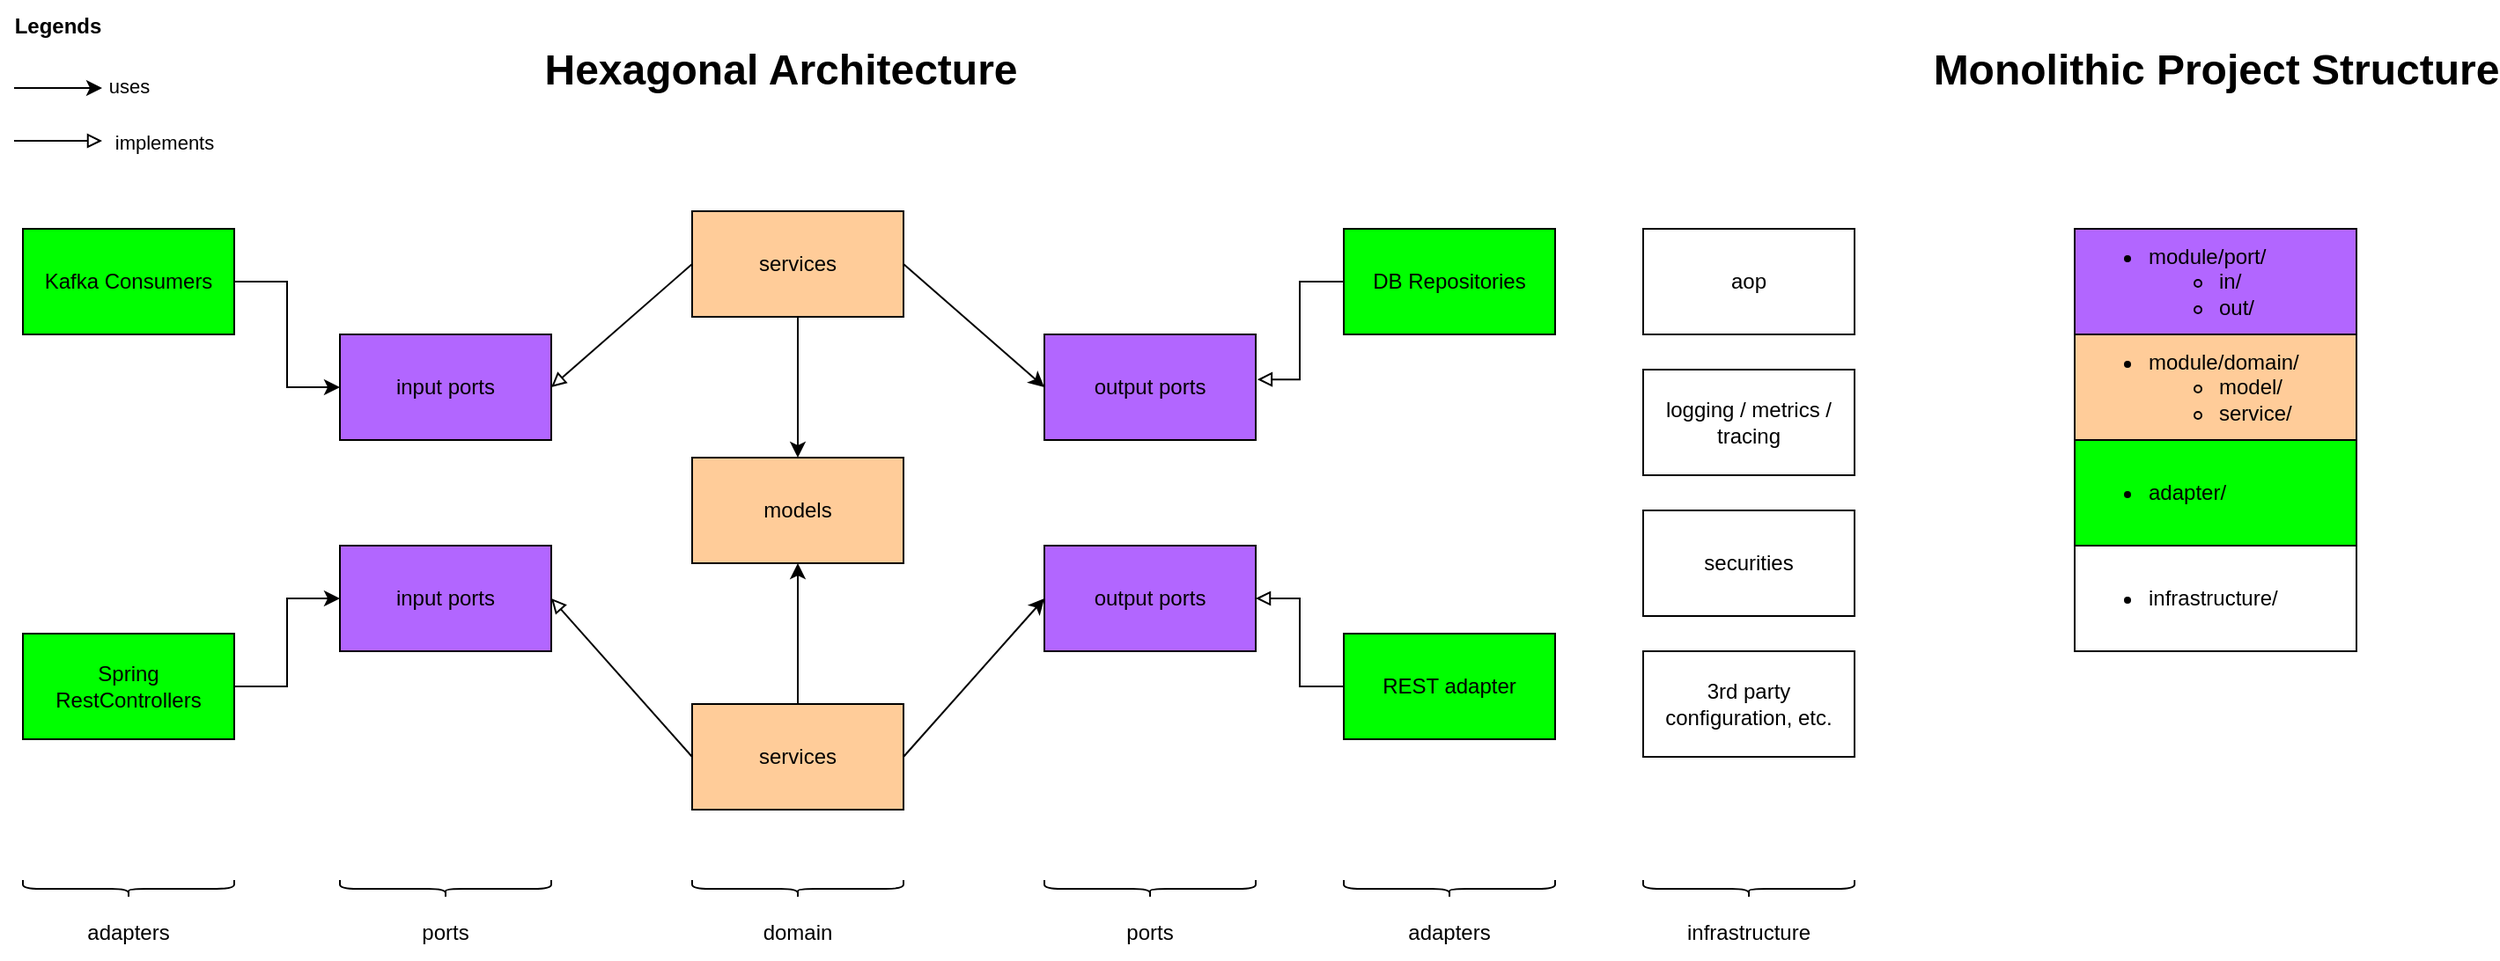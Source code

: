 <mxfile version="24.6.4" type="device" pages="3">
  <diagram id="ZbU7drBFzatBD4h4noaz" name="monolithic">
    <mxGraphModel dx="2110" dy="755" grid="1" gridSize="10" guides="1" tooltips="1" connect="1" arrows="1" fold="1" page="1" pageScale="1" pageWidth="850" pageHeight="1100" math="0" shadow="0">
      <root>
        <mxCell id="0" />
        <mxCell id="1" parent="0" />
        <mxCell id="jdqKQUKHz3lqti2v3U-9-1" value="Monolithic Project Structure" style="text;strokeColor=none;fillColor=none;html=1;fontSize=24;fontStyle=1;verticalAlign=middle;align=center;" vertex="1" parent="1">
          <mxGeometry x="1405" y="120" width="100" height="40" as="geometry" />
        </mxCell>
        <mxCell id="mMChiavfGp88y7rzWBXV-1" value="&lt;ul&gt;&lt;li&gt;adapter/&lt;/li&gt;&lt;/ul&gt;" style="rounded=0;whiteSpace=wrap;html=1;fillColor=#00FF00;align=left;" vertex="1" parent="1">
          <mxGeometry x="1375" y="350" width="160" height="60" as="geometry" />
        </mxCell>
        <mxCell id="mMChiavfGp88y7rzWBXV-3" value="&lt;ul&gt;&lt;li&gt;module/port/&lt;/li&gt;&lt;ul&gt;&lt;li&gt;in/&lt;/li&gt;&lt;li&gt;out/&lt;/li&gt;&lt;/ul&gt;&lt;/ul&gt;" style="rounded=0;whiteSpace=wrap;html=1;fillColor=#B266FF;align=left;" vertex="1" parent="1">
          <mxGeometry x="1375" y="230" width="160" height="60" as="geometry" />
        </mxCell>
        <mxCell id="mMChiavfGp88y7rzWBXV-4" value="&lt;ul&gt;&lt;li&gt;module/domain/&lt;/li&gt;&lt;ul&gt;&lt;li&gt;model/&lt;/li&gt;&lt;li&gt;service/&lt;/li&gt;&lt;/ul&gt;&lt;/ul&gt;" style="rounded=0;whiteSpace=wrap;html=1;fillColor=#FFCC99;align=left;" vertex="1" parent="1">
          <mxGeometry x="1375" y="290" width="160" height="60" as="geometry" />
        </mxCell>
        <mxCell id="mMChiavfGp88y7rzWBXV-9" value="&lt;ul&gt;&lt;li&gt;infrastructure/&lt;/li&gt;&lt;/ul&gt;" style="rounded=0;whiteSpace=wrap;html=1;align=left;" vertex="1" parent="1">
          <mxGeometry x="1375" y="410" width="160" height="60" as="geometry" />
        </mxCell>
        <mxCell id="Cqh6R4lOItjC8ZpUCiLO-1" value="models" style="rounded=0;whiteSpace=wrap;html=1;fillColor=#FFCC99;" vertex="1" parent="1">
          <mxGeometry x="590" y="360" width="120" height="60" as="geometry" />
        </mxCell>
        <mxCell id="Cqh6R4lOItjC8ZpUCiLO-2" style="edgeStyle=orthogonalEdgeStyle;rounded=0;orthogonalLoop=1;jettySize=auto;html=1;exitX=0.5;exitY=1;exitDx=0;exitDy=0;entryX=0.5;entryY=0;entryDx=0;entryDy=0;" edge="1" parent="1" source="Cqh6R4lOItjC8ZpUCiLO-5" target="Cqh6R4lOItjC8ZpUCiLO-1">
          <mxGeometry relative="1" as="geometry" />
        </mxCell>
        <mxCell id="Cqh6R4lOItjC8ZpUCiLO-3" style="rounded=0;orthogonalLoop=1;jettySize=auto;html=1;exitX=1;exitY=0.5;exitDx=0;exitDy=0;entryX=0;entryY=0.5;entryDx=0;entryDy=0;" edge="1" parent="1" source="Cqh6R4lOItjC8ZpUCiLO-5" target="Cqh6R4lOItjC8ZpUCiLO-10">
          <mxGeometry relative="1" as="geometry" />
        </mxCell>
        <mxCell id="Cqh6R4lOItjC8ZpUCiLO-4" style="rounded=0;orthogonalLoop=1;jettySize=auto;html=1;exitX=0;exitY=0.5;exitDx=0;exitDy=0;entryX=1;entryY=0.5;entryDx=0;entryDy=0;endArrow=block;endFill=0;" edge="1" parent="1" source="Cqh6R4lOItjC8ZpUCiLO-5" target="Cqh6R4lOItjC8ZpUCiLO-12">
          <mxGeometry relative="1" as="geometry" />
        </mxCell>
        <mxCell id="Cqh6R4lOItjC8ZpUCiLO-5" value="services" style="rounded=0;whiteSpace=wrap;html=1;fillColor=#FFCC99;" vertex="1" parent="1">
          <mxGeometry x="590" y="220" width="120" height="60" as="geometry" />
        </mxCell>
        <mxCell id="Cqh6R4lOItjC8ZpUCiLO-6" style="edgeStyle=orthogonalEdgeStyle;rounded=0;orthogonalLoop=1;jettySize=auto;html=1;entryX=0.5;entryY=1;entryDx=0;entryDy=0;" edge="1" parent="1" source="Cqh6R4lOItjC8ZpUCiLO-9" target="Cqh6R4lOItjC8ZpUCiLO-1">
          <mxGeometry relative="1" as="geometry" />
        </mxCell>
        <mxCell id="Cqh6R4lOItjC8ZpUCiLO-7" style="rounded=0;orthogonalLoop=1;jettySize=auto;html=1;exitX=1;exitY=0.5;exitDx=0;exitDy=0;entryX=0;entryY=0.5;entryDx=0;entryDy=0;" edge="1" parent="1" source="Cqh6R4lOItjC8ZpUCiLO-9" target="Cqh6R4lOItjC8ZpUCiLO-11">
          <mxGeometry relative="1" as="geometry" />
        </mxCell>
        <mxCell id="Cqh6R4lOItjC8ZpUCiLO-8" style="rounded=0;orthogonalLoop=1;jettySize=auto;html=1;exitX=0;exitY=0.5;exitDx=0;exitDy=0;entryX=1;entryY=0.5;entryDx=0;entryDy=0;endArrow=block;endFill=0;" edge="1" parent="1" source="Cqh6R4lOItjC8ZpUCiLO-9" target="Cqh6R4lOItjC8ZpUCiLO-13">
          <mxGeometry relative="1" as="geometry" />
        </mxCell>
        <mxCell id="Cqh6R4lOItjC8ZpUCiLO-9" value="services" style="rounded=0;whiteSpace=wrap;html=1;fillColor=#FFCC99;" vertex="1" parent="1">
          <mxGeometry x="590" y="500" width="120" height="60" as="geometry" />
        </mxCell>
        <mxCell id="Cqh6R4lOItjC8ZpUCiLO-10" value="output ports" style="rounded=0;whiteSpace=wrap;html=1;fillColor=#B266FF;" vertex="1" parent="1">
          <mxGeometry x="790" y="290" width="120" height="60" as="geometry" />
        </mxCell>
        <mxCell id="Cqh6R4lOItjC8ZpUCiLO-11" value="output ports" style="rounded=0;whiteSpace=wrap;html=1;fillColor=#B266FF;" vertex="1" parent="1">
          <mxGeometry x="790" y="410" width="120" height="60" as="geometry" />
        </mxCell>
        <mxCell id="Cqh6R4lOItjC8ZpUCiLO-12" value="input ports" style="rounded=0;whiteSpace=wrap;html=1;fillColor=#B266FF;" vertex="1" parent="1">
          <mxGeometry x="390" y="290" width="120" height="60" as="geometry" />
        </mxCell>
        <mxCell id="Cqh6R4lOItjC8ZpUCiLO-13" value="input ports" style="rounded=0;whiteSpace=wrap;html=1;fillColor=#B266FF;" vertex="1" parent="1">
          <mxGeometry x="390" y="410" width="120" height="60" as="geometry" />
        </mxCell>
        <mxCell id="Cqh6R4lOItjC8ZpUCiLO-14" value="Legends" style="text;html=1;align=center;verticalAlign=middle;whiteSpace=wrap;rounded=0;fontStyle=1" vertex="1" parent="1">
          <mxGeometry x="200" y="100" width="60" height="30" as="geometry" />
        </mxCell>
        <mxCell id="Cqh6R4lOItjC8ZpUCiLO-15" style="rounded=0;orthogonalLoop=1;jettySize=auto;html=1;" edge="1" parent="1">
          <mxGeometry relative="1" as="geometry">
            <mxPoint x="205" y="150" as="sourcePoint" />
            <mxPoint x="255" y="150" as="targetPoint" />
          </mxGeometry>
        </mxCell>
        <mxCell id="Cqh6R4lOItjC8ZpUCiLO-16" value="uses" style="edgeLabel;html=1;align=center;verticalAlign=middle;resizable=0;points=[];" vertex="1" connectable="0" parent="Cqh6R4lOItjC8ZpUCiLO-15">
          <mxGeometry x="-0.408" y="1" relative="1" as="geometry">
            <mxPoint x="50" as="offset" />
          </mxGeometry>
        </mxCell>
        <mxCell id="Cqh6R4lOItjC8ZpUCiLO-17" style="rounded=0;orthogonalLoop=1;jettySize=auto;html=1;endArrow=block;endFill=0;" edge="1" parent="1">
          <mxGeometry relative="1" as="geometry">
            <mxPoint x="205" y="180" as="sourcePoint" />
            <mxPoint x="255" y="180" as="targetPoint" />
          </mxGeometry>
        </mxCell>
        <mxCell id="Cqh6R4lOItjC8ZpUCiLO-18" value="implements" style="edgeLabel;html=1;align=center;verticalAlign=middle;resizable=0;points=[];" vertex="1" connectable="0" parent="Cqh6R4lOItjC8ZpUCiLO-17">
          <mxGeometry x="-0.088" y="-1" relative="1" as="geometry">
            <mxPoint x="62" as="offset" />
          </mxGeometry>
        </mxCell>
        <mxCell id="Cqh6R4lOItjC8ZpUCiLO-19" style="edgeStyle=orthogonalEdgeStyle;rounded=0;orthogonalLoop=1;jettySize=auto;html=1;exitX=1;exitY=0.5;exitDx=0;exitDy=0;entryX=0;entryY=0.5;entryDx=0;entryDy=0;" edge="1" parent="1" source="Cqh6R4lOItjC8ZpUCiLO-20" target="Cqh6R4lOItjC8ZpUCiLO-12">
          <mxGeometry relative="1" as="geometry" />
        </mxCell>
        <mxCell id="Cqh6R4lOItjC8ZpUCiLO-20" value="Kafka Consumers" style="rounded=0;whiteSpace=wrap;html=1;fillColor=#00FF00;" vertex="1" parent="1">
          <mxGeometry x="210" y="230" width="120" height="60" as="geometry" />
        </mxCell>
        <mxCell id="Cqh6R4lOItjC8ZpUCiLO-21" style="edgeStyle=orthogonalEdgeStyle;rounded=0;orthogonalLoop=1;jettySize=auto;html=1;exitX=1;exitY=0.5;exitDx=0;exitDy=0;entryX=0;entryY=0.5;entryDx=0;entryDy=0;" edge="1" parent="1" source="Cqh6R4lOItjC8ZpUCiLO-22" target="Cqh6R4lOItjC8ZpUCiLO-13">
          <mxGeometry relative="1" as="geometry" />
        </mxCell>
        <mxCell id="Cqh6R4lOItjC8ZpUCiLO-22" value="Spring RestControllers" style="rounded=0;whiteSpace=wrap;html=1;fillColor=#00FF00;" vertex="1" parent="1">
          <mxGeometry x="210" y="460" width="120" height="60" as="geometry" />
        </mxCell>
        <mxCell id="Cqh6R4lOItjC8ZpUCiLO-23" value="DB Repositories" style="rounded=0;whiteSpace=wrap;html=1;fillColor=#00FF00;" vertex="1" parent="1">
          <mxGeometry x="960" y="230" width="120" height="60" as="geometry" />
        </mxCell>
        <mxCell id="Cqh6R4lOItjC8ZpUCiLO-24" style="edgeStyle=orthogonalEdgeStyle;rounded=0;orthogonalLoop=1;jettySize=auto;html=1;exitX=0;exitY=0.5;exitDx=0;exitDy=0;entryX=1.008;entryY=0.427;entryDx=0;entryDy=0;entryPerimeter=0;endArrow=block;endFill=0;" edge="1" parent="1" source="Cqh6R4lOItjC8ZpUCiLO-23" target="Cqh6R4lOItjC8ZpUCiLO-10">
          <mxGeometry relative="1" as="geometry" />
        </mxCell>
        <mxCell id="Cqh6R4lOItjC8ZpUCiLO-25" style="edgeStyle=orthogonalEdgeStyle;rounded=0;orthogonalLoop=1;jettySize=auto;html=1;exitX=0;exitY=0.5;exitDx=0;exitDy=0;entryX=1;entryY=0.5;entryDx=0;entryDy=0;endArrow=block;endFill=0;" edge="1" parent="1" source="Cqh6R4lOItjC8ZpUCiLO-26" target="Cqh6R4lOItjC8ZpUCiLO-11">
          <mxGeometry relative="1" as="geometry" />
        </mxCell>
        <mxCell id="Cqh6R4lOItjC8ZpUCiLO-26" value="REST adapter" style="rounded=0;whiteSpace=wrap;html=1;fillColor=#00FF00;" vertex="1" parent="1">
          <mxGeometry x="960" y="460" width="120" height="60" as="geometry" />
        </mxCell>
        <mxCell id="Cqh6R4lOItjC8ZpUCiLO-27" value="" style="group" vertex="1" connectable="0" parent="1">
          <mxGeometry x="390" y="600" width="120" height="45" as="geometry" />
        </mxCell>
        <mxCell id="Cqh6R4lOItjC8ZpUCiLO-28" value="" style="shape=curlyBracket;whiteSpace=wrap;html=1;rounded=1;labelPosition=left;verticalLabelPosition=middle;align=right;verticalAlign=middle;rotation=-90;" vertex="1" parent="Cqh6R4lOItjC8ZpUCiLO-27">
          <mxGeometry x="55" y="-55" width="10" height="120" as="geometry" />
        </mxCell>
        <mxCell id="Cqh6R4lOItjC8ZpUCiLO-29" value="ports" style="text;html=1;align=center;verticalAlign=middle;whiteSpace=wrap;rounded=0;" vertex="1" parent="Cqh6R4lOItjC8ZpUCiLO-27">
          <mxGeometry x="30" y="15" width="60" height="30" as="geometry" />
        </mxCell>
        <mxCell id="Cqh6R4lOItjC8ZpUCiLO-30" value="" style="group" vertex="1" connectable="0" parent="1">
          <mxGeometry x="590" y="600" width="120" height="45" as="geometry" />
        </mxCell>
        <mxCell id="Cqh6R4lOItjC8ZpUCiLO-31" value="" style="shape=curlyBracket;whiteSpace=wrap;html=1;rounded=1;labelPosition=left;verticalLabelPosition=middle;align=right;verticalAlign=middle;rotation=-90;" vertex="1" parent="Cqh6R4lOItjC8ZpUCiLO-30">
          <mxGeometry x="55" y="-55" width="10" height="120" as="geometry" />
        </mxCell>
        <mxCell id="Cqh6R4lOItjC8ZpUCiLO-32" value="domain" style="text;html=1;align=center;verticalAlign=middle;whiteSpace=wrap;rounded=0;" vertex="1" parent="Cqh6R4lOItjC8ZpUCiLO-30">
          <mxGeometry x="30" y="15" width="60" height="30" as="geometry" />
        </mxCell>
        <mxCell id="Cqh6R4lOItjC8ZpUCiLO-33" value="" style="group" vertex="1" connectable="0" parent="1">
          <mxGeometry x="790" y="600" width="120" height="45" as="geometry" />
        </mxCell>
        <mxCell id="Cqh6R4lOItjC8ZpUCiLO-34" value="" style="shape=curlyBracket;whiteSpace=wrap;html=1;rounded=1;labelPosition=left;verticalLabelPosition=middle;align=right;verticalAlign=middle;rotation=-90;" vertex="1" parent="Cqh6R4lOItjC8ZpUCiLO-33">
          <mxGeometry x="55" y="-55" width="10" height="120" as="geometry" />
        </mxCell>
        <mxCell id="Cqh6R4lOItjC8ZpUCiLO-35" value="ports" style="text;html=1;align=center;verticalAlign=middle;whiteSpace=wrap;rounded=0;" vertex="1" parent="Cqh6R4lOItjC8ZpUCiLO-33">
          <mxGeometry x="30" y="15" width="60" height="30" as="geometry" />
        </mxCell>
        <mxCell id="Cqh6R4lOItjC8ZpUCiLO-36" value="" style="group" vertex="1" connectable="0" parent="1">
          <mxGeometry x="960" y="600" width="120" height="45" as="geometry" />
        </mxCell>
        <mxCell id="Cqh6R4lOItjC8ZpUCiLO-37" value="" style="shape=curlyBracket;whiteSpace=wrap;html=1;rounded=1;labelPosition=left;verticalLabelPosition=middle;align=right;verticalAlign=middle;rotation=-90;" vertex="1" parent="Cqh6R4lOItjC8ZpUCiLO-36">
          <mxGeometry x="55" y="-55" width="10" height="120" as="geometry" />
        </mxCell>
        <mxCell id="Cqh6R4lOItjC8ZpUCiLO-38" value="adapters" style="text;html=1;align=center;verticalAlign=middle;whiteSpace=wrap;rounded=0;" vertex="1" parent="Cqh6R4lOItjC8ZpUCiLO-36">
          <mxGeometry x="30" y="15" width="60" height="30" as="geometry" />
        </mxCell>
        <mxCell id="Cqh6R4lOItjC8ZpUCiLO-39" value="" style="group" vertex="1" connectable="0" parent="1">
          <mxGeometry x="210" y="600" width="120" height="45" as="geometry" />
        </mxCell>
        <mxCell id="Cqh6R4lOItjC8ZpUCiLO-40" value="" style="shape=curlyBracket;whiteSpace=wrap;html=1;rounded=1;labelPosition=left;verticalLabelPosition=middle;align=right;verticalAlign=middle;rotation=-90;" vertex="1" parent="Cqh6R4lOItjC8ZpUCiLO-39">
          <mxGeometry x="55" y="-55" width="10" height="120" as="geometry" />
        </mxCell>
        <mxCell id="Cqh6R4lOItjC8ZpUCiLO-41" value="adapters" style="text;html=1;align=center;verticalAlign=middle;whiteSpace=wrap;rounded=0;" vertex="1" parent="Cqh6R4lOItjC8ZpUCiLO-39">
          <mxGeometry x="30" y="15" width="60" height="30" as="geometry" />
        </mxCell>
        <mxCell id="Cqh6R4lOItjC8ZpUCiLO-42" value="aop" style="rounded=0;whiteSpace=wrap;html=1;" vertex="1" parent="1">
          <mxGeometry x="1130" y="230" width="120" height="60" as="geometry" />
        </mxCell>
        <mxCell id="Cqh6R4lOItjC8ZpUCiLO-43" value="" style="group" vertex="1" connectable="0" parent="1">
          <mxGeometry x="1130" y="600" width="120" height="45" as="geometry" />
        </mxCell>
        <mxCell id="Cqh6R4lOItjC8ZpUCiLO-44" value="" style="shape=curlyBracket;whiteSpace=wrap;html=1;rounded=1;labelPosition=left;verticalLabelPosition=middle;align=right;verticalAlign=middle;rotation=-90;" vertex="1" parent="Cqh6R4lOItjC8ZpUCiLO-43">
          <mxGeometry x="55" y="-55" width="10" height="120" as="geometry" />
        </mxCell>
        <mxCell id="Cqh6R4lOItjC8ZpUCiLO-45" value="infrastructure" style="text;html=1;align=center;verticalAlign=middle;whiteSpace=wrap;rounded=0;" vertex="1" parent="Cqh6R4lOItjC8ZpUCiLO-43">
          <mxGeometry x="30" y="15" width="60" height="30" as="geometry" />
        </mxCell>
        <mxCell id="Cqh6R4lOItjC8ZpUCiLO-46" value="logging / metrics / tracing" style="rounded=0;whiteSpace=wrap;html=1;" vertex="1" parent="1">
          <mxGeometry x="1130" y="310" width="120" height="60" as="geometry" />
        </mxCell>
        <mxCell id="Cqh6R4lOItjC8ZpUCiLO-47" value="securities" style="rounded=0;whiteSpace=wrap;html=1;" vertex="1" parent="1">
          <mxGeometry x="1130" y="390" width="120" height="60" as="geometry" />
        </mxCell>
        <mxCell id="Cqh6R4lOItjC8ZpUCiLO-48" value="3rd party configuration, etc." style="rounded=0;whiteSpace=wrap;html=1;" vertex="1" parent="1">
          <mxGeometry x="1130" y="470" width="120" height="60" as="geometry" />
        </mxCell>
        <mxCell id="s_rrSJZS2V8K3KOk9I0W-1" value="Hexagonal Architecture" style="text;strokeColor=none;fillColor=none;html=1;fontSize=24;fontStyle=1;verticalAlign=middle;align=center;" vertex="1" parent="1">
          <mxGeometry x="590" y="120" width="100" height="40" as="geometry" />
        </mxCell>
      </root>
    </mxGraphModel>
  </diagram>
  <diagram name="ports-and-adapters" id="ZC-DCAP6u7yFVfX8IZ_l">
    <mxGraphModel dx="3213" dy="846" grid="1" gridSize="10" guides="1" tooltips="1" connect="1" arrows="1" fold="1" page="1" pageScale="1" pageWidth="850" pageHeight="1100" math="0" shadow="0">
      <root>
        <mxCell id="0" />
        <mxCell id="1" parent="0" />
        <mxCell id="4jDIeAU9eosQ-nIzJ879-3" value="&lt;ul&gt;&lt;li&gt;adapter/&lt;/li&gt;&lt;/ul&gt;" style="rounded=0;whiteSpace=wrap;html=1;fillColor=#00FF00;align=left;" vertex="1" parent="1">
          <mxGeometry x="1750" y="310" width="160" height="60" as="geometry" />
        </mxCell>
        <mxCell id="4jDIeAU9eosQ-nIzJ879-1" value="&lt;ul&gt;&lt;li&gt;adapter/&lt;/li&gt;&lt;/ul&gt;" style="rounded=0;whiteSpace=wrap;html=1;fillColor=#00FF00;align=left;" vertex="1" parent="1">
          <mxGeometry x="1230" y="480" width="160" height="60" as="geometry" />
        </mxCell>
        <mxCell id="4jDIeAU9eosQ-nIzJ879-2" value="&lt;ul&gt;&lt;li&gt;adapter/&lt;/li&gt;&lt;/ul&gt;" style="rounded=0;whiteSpace=wrap;html=1;fillColor=#00FF00;align=left;" vertex="1" parent="1">
          <mxGeometry x="1250" y="520" width="160" height="60" as="geometry" />
        </mxCell>
        <mxCell id="Lbad_vLeGXo71z1TMUtk-1" value="models" style="rounded=0;whiteSpace=wrap;html=1;fillColor=#FFCC99;" vertex="1" parent="1">
          <mxGeometry x="440" y="430" width="120" height="60" as="geometry" />
        </mxCell>
        <mxCell id="Lbad_vLeGXo71z1TMUtk-5" style="edgeStyle=orthogonalEdgeStyle;rounded=0;orthogonalLoop=1;jettySize=auto;html=1;exitX=0.5;exitY=1;exitDx=0;exitDy=0;entryX=0.5;entryY=0;entryDx=0;entryDy=0;" edge="1" parent="1" source="Lbad_vLeGXo71z1TMUtk-2" target="Lbad_vLeGXo71z1TMUtk-1">
          <mxGeometry relative="1" as="geometry" />
        </mxCell>
        <mxCell id="Lbad_vLeGXo71z1TMUtk-7" style="rounded=0;orthogonalLoop=1;jettySize=auto;html=1;exitX=1;exitY=0.5;exitDx=0;exitDy=0;entryX=0;entryY=0.5;entryDx=0;entryDy=0;" edge="1" parent="1" source="Lbad_vLeGXo71z1TMUtk-2" target="Lbad_vLeGXo71z1TMUtk-6">
          <mxGeometry relative="1" as="geometry" />
        </mxCell>
        <mxCell id="Lbad_vLeGXo71z1TMUtk-12" style="rounded=0;orthogonalLoop=1;jettySize=auto;html=1;exitX=0;exitY=0.5;exitDx=0;exitDy=0;entryX=1;entryY=0.5;entryDx=0;entryDy=0;endArrow=block;endFill=0;" edge="1" parent="1" source="Lbad_vLeGXo71z1TMUtk-2" target="Lbad_vLeGXo71z1TMUtk-10">
          <mxGeometry relative="1" as="geometry" />
        </mxCell>
        <mxCell id="Lbad_vLeGXo71z1TMUtk-2" value="services" style="rounded=0;whiteSpace=wrap;html=1;fillColor=#FFCC99;" vertex="1" parent="1">
          <mxGeometry x="440" y="290" width="120" height="60" as="geometry" />
        </mxCell>
        <mxCell id="Lbad_vLeGXo71z1TMUtk-4" style="edgeStyle=orthogonalEdgeStyle;rounded=0;orthogonalLoop=1;jettySize=auto;html=1;entryX=0.5;entryY=1;entryDx=0;entryDy=0;" edge="1" parent="1" source="Lbad_vLeGXo71z1TMUtk-3" target="Lbad_vLeGXo71z1TMUtk-1">
          <mxGeometry relative="1" as="geometry" />
        </mxCell>
        <mxCell id="Lbad_vLeGXo71z1TMUtk-9" style="rounded=0;orthogonalLoop=1;jettySize=auto;html=1;exitX=1;exitY=0.5;exitDx=0;exitDy=0;entryX=0;entryY=0.5;entryDx=0;entryDy=0;" edge="1" parent="1" source="Lbad_vLeGXo71z1TMUtk-3" target="Lbad_vLeGXo71z1TMUtk-8">
          <mxGeometry relative="1" as="geometry" />
        </mxCell>
        <mxCell id="Lbad_vLeGXo71z1TMUtk-13" style="rounded=0;orthogonalLoop=1;jettySize=auto;html=1;exitX=0;exitY=0.5;exitDx=0;exitDy=0;entryX=1;entryY=0.5;entryDx=0;entryDy=0;endArrow=block;endFill=0;" edge="1" parent="1" source="Lbad_vLeGXo71z1TMUtk-3" target="Lbad_vLeGXo71z1TMUtk-11">
          <mxGeometry relative="1" as="geometry" />
        </mxCell>
        <mxCell id="KcTXX9rEdmQOo9Vuv2zQ-6" style="edgeStyle=orthogonalEdgeStyle;rounded=0;orthogonalLoop=1;jettySize=auto;html=1;entryX=1;entryY=0.5;entryDx=0;entryDy=0;endArrow=block;endFill=0;" edge="1" parent="1" source="Lbad_vLeGXo71z1TMUtk-3" target="KcTXX9rEdmQOo9Vuv2zQ-1">
          <mxGeometry relative="1" as="geometry" />
        </mxCell>
        <mxCell id="Lbad_vLeGXo71z1TMUtk-3" value="services" style="rounded=0;whiteSpace=wrap;html=1;fillColor=#FFCC99;" vertex="1" parent="1">
          <mxGeometry x="440" y="570" width="120" height="60" as="geometry" />
        </mxCell>
        <mxCell id="Lbad_vLeGXo71z1TMUtk-6" value="output ports" style="rounded=0;whiteSpace=wrap;html=1;fillColor=#B266FF;" vertex="1" parent="1">
          <mxGeometry x="640" y="360" width="120" height="60" as="geometry" />
        </mxCell>
        <mxCell id="Lbad_vLeGXo71z1TMUtk-8" value="output ports" style="rounded=0;whiteSpace=wrap;html=1;fillColor=#B266FF;" vertex="1" parent="1">
          <mxGeometry x="640" y="480" width="120" height="60" as="geometry" />
        </mxCell>
        <mxCell id="Lbad_vLeGXo71z1TMUtk-10" value="input ports" style="rounded=0;whiteSpace=wrap;html=1;fillColor=#B266FF;" vertex="1" parent="1">
          <mxGeometry x="240" y="360" width="120" height="60" as="geometry" />
        </mxCell>
        <mxCell id="Lbad_vLeGXo71z1TMUtk-11" value="input ports" style="rounded=0;whiteSpace=wrap;html=1;fillColor=#B266FF;" vertex="1" parent="1">
          <mxGeometry x="240" y="480" width="120" height="60" as="geometry" />
        </mxCell>
        <mxCell id="Lbad_vLeGXo71z1TMUtk-15" value="Legends" style="text;html=1;align=center;verticalAlign=middle;whiteSpace=wrap;rounded=0;fontStyle=1" vertex="1" parent="1">
          <mxGeometry x="50" y="170" width="60" height="30" as="geometry" />
        </mxCell>
        <mxCell id="Lbad_vLeGXo71z1TMUtk-16" style="rounded=0;orthogonalLoop=1;jettySize=auto;html=1;" edge="1" parent="1">
          <mxGeometry relative="1" as="geometry">
            <mxPoint x="55" y="220" as="sourcePoint" />
            <mxPoint x="105" y="220" as="targetPoint" />
          </mxGeometry>
        </mxCell>
        <mxCell id="Lbad_vLeGXo71z1TMUtk-20" value="uses" style="edgeLabel;html=1;align=center;verticalAlign=middle;resizable=0;points=[];" vertex="1" connectable="0" parent="Lbad_vLeGXo71z1TMUtk-16">
          <mxGeometry x="-0.408" y="1" relative="1" as="geometry">
            <mxPoint x="50" as="offset" />
          </mxGeometry>
        </mxCell>
        <mxCell id="Lbad_vLeGXo71z1TMUtk-17" style="rounded=0;orthogonalLoop=1;jettySize=auto;html=1;endArrow=block;endFill=0;" edge="1" parent="1">
          <mxGeometry relative="1" as="geometry">
            <mxPoint x="55" y="250" as="sourcePoint" />
            <mxPoint x="105" y="250" as="targetPoint" />
          </mxGeometry>
        </mxCell>
        <mxCell id="Lbad_vLeGXo71z1TMUtk-19" value="implements" style="edgeLabel;html=1;align=center;verticalAlign=middle;resizable=0;points=[];" vertex="1" connectable="0" parent="Lbad_vLeGXo71z1TMUtk-17">
          <mxGeometry x="-0.088" y="-1" relative="1" as="geometry">
            <mxPoint x="62" as="offset" />
          </mxGeometry>
        </mxCell>
        <mxCell id="Lbad_vLeGXo71z1TMUtk-30" style="edgeStyle=orthogonalEdgeStyle;rounded=0;orthogonalLoop=1;jettySize=auto;html=1;exitX=1;exitY=0.5;exitDx=0;exitDy=0;entryX=0;entryY=0.5;entryDx=0;entryDy=0;" edge="1" parent="1" source="Lbad_vLeGXo71z1TMUtk-21" target="Lbad_vLeGXo71z1TMUtk-10">
          <mxGeometry relative="1" as="geometry" />
        </mxCell>
        <mxCell id="Lbad_vLeGXo71z1TMUtk-21" value="Kafka Consumers" style="rounded=0;whiteSpace=wrap;html=1;fillColor=#00FF00;" vertex="1" parent="1">
          <mxGeometry x="60" y="300" width="120" height="60" as="geometry" />
        </mxCell>
        <mxCell id="Lbad_vLeGXo71z1TMUtk-31" style="edgeStyle=orthogonalEdgeStyle;rounded=0;orthogonalLoop=1;jettySize=auto;html=1;exitX=1;exitY=0.5;exitDx=0;exitDy=0;entryX=0;entryY=0.5;entryDx=0;entryDy=0;" edge="1" parent="1" source="Lbad_vLeGXo71z1TMUtk-22" target="Lbad_vLeGXo71z1TMUtk-11">
          <mxGeometry relative="1" as="geometry" />
        </mxCell>
        <mxCell id="Lbad_vLeGXo71z1TMUtk-22" value="Spring RestControllers" style="rounded=0;whiteSpace=wrap;html=1;fillColor=#00FF00;" vertex="1" parent="1">
          <mxGeometry x="60" y="530" width="120" height="60" as="geometry" />
        </mxCell>
        <mxCell id="Lbad_vLeGXo71z1TMUtk-32" value="DB Repositories" style="rounded=0;whiteSpace=wrap;html=1;fillColor=#00FF00;" vertex="1" parent="1">
          <mxGeometry x="810" y="300" width="120" height="60" as="geometry" />
        </mxCell>
        <mxCell id="Lbad_vLeGXo71z1TMUtk-33" style="edgeStyle=orthogonalEdgeStyle;rounded=0;orthogonalLoop=1;jettySize=auto;html=1;exitX=0;exitY=0.5;exitDx=0;exitDy=0;entryX=1.008;entryY=0.427;entryDx=0;entryDy=0;entryPerimeter=0;endArrow=block;endFill=0;" edge="1" parent="1" source="Lbad_vLeGXo71z1TMUtk-32" target="Lbad_vLeGXo71z1TMUtk-6">
          <mxGeometry relative="1" as="geometry" />
        </mxCell>
        <mxCell id="Lbad_vLeGXo71z1TMUtk-35" style="edgeStyle=orthogonalEdgeStyle;rounded=0;orthogonalLoop=1;jettySize=auto;html=1;exitX=0;exitY=0.5;exitDx=0;exitDy=0;entryX=1;entryY=0.5;entryDx=0;entryDy=0;endArrow=block;endFill=0;" edge="1" parent="1" source="Lbad_vLeGXo71z1TMUtk-34" target="Lbad_vLeGXo71z1TMUtk-8">
          <mxGeometry relative="1" as="geometry" />
        </mxCell>
        <mxCell id="Lbad_vLeGXo71z1TMUtk-34" value="REST adapter" style="rounded=0;whiteSpace=wrap;html=1;fillColor=#00FF00;" vertex="1" parent="1">
          <mxGeometry x="810" y="530" width="120" height="60" as="geometry" />
        </mxCell>
        <mxCell id="Lbad_vLeGXo71z1TMUtk-42" value="" style="group" vertex="1" connectable="0" parent="1">
          <mxGeometry x="240" y="670" width="120" height="45" as="geometry" />
        </mxCell>
        <mxCell id="Lbad_vLeGXo71z1TMUtk-37" value="" style="shape=curlyBracket;whiteSpace=wrap;html=1;rounded=1;labelPosition=left;verticalLabelPosition=middle;align=right;verticalAlign=middle;rotation=-90;" vertex="1" parent="Lbad_vLeGXo71z1TMUtk-42">
          <mxGeometry x="55" y="-55" width="10" height="120" as="geometry" />
        </mxCell>
        <mxCell id="Lbad_vLeGXo71z1TMUtk-41" value="ports" style="text;html=1;align=center;verticalAlign=middle;whiteSpace=wrap;rounded=0;" vertex="1" parent="Lbad_vLeGXo71z1TMUtk-42">
          <mxGeometry x="30" y="15" width="60" height="30" as="geometry" />
        </mxCell>
        <mxCell id="Lbad_vLeGXo71z1TMUtk-44" value="" style="group" vertex="1" connectable="0" parent="1">
          <mxGeometry x="440" y="670" width="120" height="45" as="geometry" />
        </mxCell>
        <mxCell id="Lbad_vLeGXo71z1TMUtk-45" value="" style="shape=curlyBracket;whiteSpace=wrap;html=1;rounded=1;labelPosition=left;verticalLabelPosition=middle;align=right;verticalAlign=middle;rotation=-90;" vertex="1" parent="Lbad_vLeGXo71z1TMUtk-44">
          <mxGeometry x="55" y="-55" width="10" height="120" as="geometry" />
        </mxCell>
        <mxCell id="Lbad_vLeGXo71z1TMUtk-46" value="domain" style="text;html=1;align=center;verticalAlign=middle;whiteSpace=wrap;rounded=0;" vertex="1" parent="Lbad_vLeGXo71z1TMUtk-44">
          <mxGeometry x="30" y="15" width="60" height="30" as="geometry" />
        </mxCell>
        <mxCell id="Lbad_vLeGXo71z1TMUtk-47" value="" style="group" vertex="1" connectable="0" parent="1">
          <mxGeometry x="640" y="670" width="120" height="45" as="geometry" />
        </mxCell>
        <mxCell id="Lbad_vLeGXo71z1TMUtk-48" value="" style="shape=curlyBracket;whiteSpace=wrap;html=1;rounded=1;labelPosition=left;verticalLabelPosition=middle;align=right;verticalAlign=middle;rotation=-90;" vertex="1" parent="Lbad_vLeGXo71z1TMUtk-47">
          <mxGeometry x="55" y="-55" width="10" height="120" as="geometry" />
        </mxCell>
        <mxCell id="Lbad_vLeGXo71z1TMUtk-49" value="ports" style="text;html=1;align=center;verticalAlign=middle;whiteSpace=wrap;rounded=0;" vertex="1" parent="Lbad_vLeGXo71z1TMUtk-47">
          <mxGeometry x="30" y="15" width="60" height="30" as="geometry" />
        </mxCell>
        <mxCell id="Lbad_vLeGXo71z1TMUtk-50" value="" style="group" vertex="1" connectable="0" parent="1">
          <mxGeometry x="810" y="670" width="120" height="45" as="geometry" />
        </mxCell>
        <mxCell id="Lbad_vLeGXo71z1TMUtk-51" value="" style="shape=curlyBracket;whiteSpace=wrap;html=1;rounded=1;labelPosition=left;verticalLabelPosition=middle;align=right;verticalAlign=middle;rotation=-90;" vertex="1" parent="Lbad_vLeGXo71z1TMUtk-50">
          <mxGeometry x="55" y="-55" width="10" height="120" as="geometry" />
        </mxCell>
        <mxCell id="Lbad_vLeGXo71z1TMUtk-52" value="adapters" style="text;html=1;align=center;verticalAlign=middle;whiteSpace=wrap;rounded=0;" vertex="1" parent="Lbad_vLeGXo71z1TMUtk-50">
          <mxGeometry x="30" y="15" width="60" height="30" as="geometry" />
        </mxCell>
        <mxCell id="Lbad_vLeGXo71z1TMUtk-53" value="" style="group" vertex="1" connectable="0" parent="1">
          <mxGeometry x="60" y="670" width="120" height="45" as="geometry" />
        </mxCell>
        <mxCell id="Lbad_vLeGXo71z1TMUtk-54" value="" style="shape=curlyBracket;whiteSpace=wrap;html=1;rounded=1;labelPosition=left;verticalLabelPosition=middle;align=right;verticalAlign=middle;rotation=-90;" vertex="1" parent="Lbad_vLeGXo71z1TMUtk-53">
          <mxGeometry x="55" y="-55" width="10" height="120" as="geometry" />
        </mxCell>
        <mxCell id="Lbad_vLeGXo71z1TMUtk-55" value="adapters" style="text;html=1;align=center;verticalAlign=middle;whiteSpace=wrap;rounded=0;" vertex="1" parent="Lbad_vLeGXo71z1TMUtk-53">
          <mxGeometry x="30" y="15" width="60" height="30" as="geometry" />
        </mxCell>
        <mxCell id="Lbad_vLeGXo71z1TMUtk-56" value="Hexagonal Architecture" style="text;strokeColor=none;fillColor=none;html=1;fontSize=24;fontStyle=1;verticalAlign=middle;align=center;" vertex="1" parent="1">
          <mxGeometry x="470" y="165" width="100" height="40" as="geometry" />
        </mxCell>
        <mxCell id="Lbad_vLeGXo71z1TMUtk-57" value="aop" style="rounded=0;whiteSpace=wrap;html=1;" vertex="1" parent="1">
          <mxGeometry x="980" y="300" width="120" height="60" as="geometry" />
        </mxCell>
        <mxCell id="Lbad_vLeGXo71z1TMUtk-59" value="" style="group" vertex="1" connectable="0" parent="1">
          <mxGeometry x="980" y="670" width="120" height="45" as="geometry" />
        </mxCell>
        <mxCell id="Lbad_vLeGXo71z1TMUtk-60" value="" style="shape=curlyBracket;whiteSpace=wrap;html=1;rounded=1;labelPosition=left;verticalLabelPosition=middle;align=right;verticalAlign=middle;rotation=-90;" vertex="1" parent="Lbad_vLeGXo71z1TMUtk-59">
          <mxGeometry x="55" y="-55" width="10" height="120" as="geometry" />
        </mxCell>
        <mxCell id="Lbad_vLeGXo71z1TMUtk-61" value="infrastructure" style="text;html=1;align=center;verticalAlign=middle;whiteSpace=wrap;rounded=0;" vertex="1" parent="Lbad_vLeGXo71z1TMUtk-59">
          <mxGeometry x="30" y="15" width="60" height="30" as="geometry" />
        </mxCell>
        <mxCell id="Lbad_vLeGXo71z1TMUtk-62" value="logging / metrics / tracing" style="rounded=0;whiteSpace=wrap;html=1;" vertex="1" parent="1">
          <mxGeometry x="980" y="380" width="120" height="60" as="geometry" />
        </mxCell>
        <mxCell id="Lbad_vLeGXo71z1TMUtk-63" value="securities" style="rounded=0;whiteSpace=wrap;html=1;" vertex="1" parent="1">
          <mxGeometry x="980" y="460" width="120" height="60" as="geometry" />
        </mxCell>
        <mxCell id="Lbad_vLeGXo71z1TMUtk-64" value="3rd party configuration, etc." style="rounded=0;whiteSpace=wrap;html=1;" vertex="1" parent="1">
          <mxGeometry x="980" y="540" width="120" height="60" as="geometry" />
        </mxCell>
        <mxCell id="Lbad_vLeGXo71z1TMUtk-68" value="Modulith Project Structure" style="text;strokeColor=none;fillColor=none;html=1;fontSize=24;fontStyle=1;verticalAlign=middle;align=center;" vertex="1" parent="1">
          <mxGeometry x="1260" y="170" width="100" height="40" as="geometry" />
        </mxCell>
        <mxCell id="Lbad_vLeGXo71z1TMUtk-69" value="&lt;ul&gt;&lt;li&gt;module/port/&lt;/li&gt;&lt;ul&gt;&lt;li&gt;in/&lt;/li&gt;&lt;li&gt;out/&lt;/li&gt;&lt;/ul&gt;&lt;/ul&gt;" style="rounded=0;whiteSpace=wrap;html=1;fillColor=#B266FF;align=left;" vertex="1" parent="1">
          <mxGeometry x="1230" y="300" width="160" height="60" as="geometry" />
        </mxCell>
        <mxCell id="Lbad_vLeGXo71z1TMUtk-70" value="&lt;ul&gt;&lt;li&gt;module/domain/&lt;/li&gt;&lt;ul&gt;&lt;li&gt;model/&lt;/li&gt;&lt;li&gt;service/&lt;/li&gt;&lt;/ul&gt;&lt;/ul&gt;" style="rounded=0;whiteSpace=wrap;html=1;fillColor=#FFCC99;align=left;" vertex="1" parent="1">
          <mxGeometry x="1230" y="360" width="160" height="60" as="geometry" />
        </mxCell>
        <mxCell id="Lbad_vLeGXo71z1TMUtk-72" value="&lt;ul&gt;&lt;li&gt;module/&lt;/li&gt;&lt;ul&gt;&lt;li&gt;APIclasses&lt;/li&gt;&lt;/ul&gt;&lt;/ul&gt;" style="rounded=0;whiteSpace=wrap;html=1;fillColor=#3399FF;align=left;" vertex="1" parent="1">
          <mxGeometry x="1230" y="420" width="160" height="60" as="geometry" />
        </mxCell>
        <mxCell id="Lbad_vLeGXo71z1TMUtk-73" value="&lt;ul&gt;&lt;li&gt;module/port/&lt;/li&gt;&lt;ul&gt;&lt;li&gt;in/&lt;/li&gt;&lt;li&gt;out/&lt;/li&gt;&lt;/ul&gt;&lt;/ul&gt;" style="rounded=0;whiteSpace=wrap;html=1;fillColor=#B266FF;align=left;" vertex="1" parent="1">
          <mxGeometry x="1250" y="340" width="160" height="60" as="geometry" />
        </mxCell>
        <mxCell id="Lbad_vLeGXo71z1TMUtk-74" value="&lt;ul&gt;&lt;li&gt;module/domain/&lt;/li&gt;&lt;ul&gt;&lt;li&gt;model/&lt;/li&gt;&lt;li&gt;service/&lt;/li&gt;&lt;/ul&gt;&lt;/ul&gt;" style="rounded=0;whiteSpace=wrap;html=1;fillColor=#FFCC99;align=left;" vertex="1" parent="1">
          <mxGeometry x="1250" y="400" width="160" height="60" as="geometry" />
        </mxCell>
        <mxCell id="Lbad_vLeGXo71z1TMUtk-76" value="&lt;ul&gt;&lt;li&gt;module/&lt;/li&gt;&lt;ul&gt;&lt;li&gt;APIclasses&lt;/li&gt;&lt;/ul&gt;&lt;/ul&gt;" style="rounded=0;whiteSpace=wrap;html=1;fillColor=#3399FF;align=left;" vertex="1" parent="1">
          <mxGeometry x="1250" y="460" width="160" height="60" as="geometry" />
        </mxCell>
        <mxCell id="Lbad_vLeGXo71z1TMUtk-77" value="&lt;ul&gt;&lt;li&gt;infrastructure/&lt;/li&gt;&lt;/ul&gt;" style="rounded=0;whiteSpace=wrap;html=1;align=left;" vertex="1" parent="1">
          <mxGeometry x="1220" y="610" width="220" height="60" as="geometry" />
        </mxCell>
        <mxCell id="Lbad_vLeGXo71z1TMUtk-78" value="&lt;ul&gt;&lt;li&gt;module/port/&lt;/li&gt;&lt;ul&gt;&lt;li&gt;in/&lt;/li&gt;&lt;li&gt;out/&lt;/li&gt;&lt;/ul&gt;&lt;/ul&gt;" style="rounded=0;whiteSpace=wrap;html=1;fillColor=#B266FF;align=left;" vertex="1" parent="1">
          <mxGeometry x="1280" y="370" width="160" height="60" as="geometry" />
        </mxCell>
        <mxCell id="Lbad_vLeGXo71z1TMUtk-79" value="&lt;ul&gt;&lt;li&gt;module/domain/&lt;/li&gt;&lt;ul&gt;&lt;li&gt;model/&lt;/li&gt;&lt;li&gt;service/&lt;/li&gt;&lt;/ul&gt;&lt;/ul&gt;" style="rounded=0;whiteSpace=wrap;html=1;fillColor=#FFCC99;align=left;" vertex="1" parent="1">
          <mxGeometry x="1280" y="430" width="160" height="60" as="geometry" />
        </mxCell>
        <mxCell id="Lbad_vLeGXo71z1TMUtk-81" value="&lt;ul&gt;&lt;li&gt;module/&lt;/li&gt;&lt;ul&gt;&lt;li&gt;APIclasses&lt;/li&gt;&lt;/ul&gt;&lt;/ul&gt;" style="rounded=0;whiteSpace=wrap;html=1;fillColor=#3399FF;align=left;" vertex="1" parent="1">
          <mxGeometry x="1280" y="490" width="160" height="60" as="geometry" />
        </mxCell>
        <mxCell id="Lbad_vLeGXo71z1TMUtk-82" value="&lt;h1 style=&quot;margin-top: 0px;&quot;&gt;Rules&lt;/h1&gt;&lt;p&gt;adapters can only use input ports&lt;/p&gt;&lt;p&gt;domain services must implement input ports, can only use output ports&lt;/p&gt;&lt;p&gt;input ports and output ports are interfaces, hence cannot use nor implement anything&lt;/p&gt;&lt;p&gt;&lt;br&gt;&lt;/p&gt;" style="text;html=1;whiteSpace=wrap;overflow=hidden;rounded=0;" vertex="1" parent="1">
          <mxGeometry x="425" y="780" width="370" height="160" as="geometry" />
        </mxCell>
        <mxCell id="Lbad_vLeGXo71z1TMUtk-83" value="Microservice + Modulith Project Structure" style="text;strokeColor=none;fillColor=none;html=1;fontSize=24;fontStyle=1;verticalAlign=middle;align=center;" vertex="1" parent="1">
          <mxGeometry x="1780" width="100" height="40" as="geometry" />
        </mxCell>
        <mxCell id="Lbad_vLeGXo71z1TMUtk-84" value="&lt;ul&gt;&lt;li&gt;module/port/&lt;/li&gt;&lt;ul&gt;&lt;li&gt;in/&lt;/li&gt;&lt;li&gt;out/&lt;/li&gt;&lt;/ul&gt;&lt;/ul&gt;" style="rounded=0;whiteSpace=wrap;html=1;fillColor=#B266FF;align=left;" vertex="1" parent="1">
          <mxGeometry x="1750" y="130" width="160" height="60" as="geometry" />
        </mxCell>
        <mxCell id="Lbad_vLeGXo71z1TMUtk-85" value="&lt;ul&gt;&lt;li&gt;module/domain/&lt;/li&gt;&lt;ul&gt;&lt;li&gt;model/&lt;/li&gt;&lt;li&gt;service/&lt;/li&gt;&lt;/ul&gt;&lt;/ul&gt;" style="rounded=0;whiteSpace=wrap;html=1;fillColor=#FFCC99;align=left;" vertex="1" parent="1">
          <mxGeometry x="1750" y="190" width="160" height="60" as="geometry" />
        </mxCell>
        <mxCell id="Lbad_vLeGXo71z1TMUtk-87" value="&lt;ul&gt;&lt;li&gt;module/&lt;/li&gt;&lt;ul&gt;&lt;li&gt;APIclasses&lt;/li&gt;&lt;/ul&gt;&lt;/ul&gt;" style="rounded=0;whiteSpace=wrap;html=1;fillColor=#3399FF;align=left;" vertex="1" parent="1">
          <mxGeometry x="1750" y="250" width="160" height="60" as="geometry" />
        </mxCell>
        <mxCell id="Lbad_vLeGXo71z1TMUtk-88" value="&lt;ul&gt;&lt;li&gt;module/port/&lt;/li&gt;&lt;ul&gt;&lt;li&gt;in/&lt;/li&gt;&lt;li&gt;out/&lt;/li&gt;&lt;/ul&gt;&lt;/ul&gt;" style="rounded=0;whiteSpace=wrap;html=1;fillColor=#B266FF;align=left;" vertex="1" parent="1">
          <mxGeometry x="1770" y="170" width="160" height="60" as="geometry" />
        </mxCell>
        <mxCell id="Lbad_vLeGXo71z1TMUtk-89" value="&lt;ul&gt;&lt;li&gt;module/domain/&lt;/li&gt;&lt;ul&gt;&lt;li&gt;model/&lt;/li&gt;&lt;li&gt;service/&lt;/li&gt;&lt;/ul&gt;&lt;/ul&gt;" style="rounded=0;whiteSpace=wrap;html=1;fillColor=#FFCC99;align=left;" vertex="1" parent="1">
          <mxGeometry x="1770" y="230" width="160" height="60" as="geometry" />
        </mxCell>
        <mxCell id="Lbad_vLeGXo71z1TMUtk-91" value="&lt;ul&gt;&lt;li&gt;module/&lt;/li&gt;&lt;ul&gt;&lt;li&gt;APIclasses&lt;/li&gt;&lt;/ul&gt;&lt;/ul&gt;" style="rounded=0;whiteSpace=wrap;html=1;fillColor=#3399FF;align=left;" vertex="1" parent="1">
          <mxGeometry x="1770" y="290" width="160" height="60" as="geometry" />
        </mxCell>
        <mxCell id="Lbad_vLeGXo71z1TMUtk-97" value="&lt;ul&gt;&lt;li&gt;module/port/&lt;/li&gt;&lt;ul&gt;&lt;li&gt;in/&lt;/li&gt;&lt;li&gt;out/&lt;/li&gt;&lt;/ul&gt;&lt;/ul&gt;" style="rounded=0;whiteSpace=wrap;html=1;fillColor=#B266FF;align=left;" vertex="1" parent="1">
          <mxGeometry x="1750" y="650" width="160" height="60" as="geometry" />
        </mxCell>
        <mxCell id="Lbad_vLeGXo71z1TMUtk-98" value="&lt;ul&gt;&lt;li&gt;module/domain/&lt;/li&gt;&lt;ul&gt;&lt;li&gt;model/&lt;/li&gt;&lt;li&gt;service/&lt;/li&gt;&lt;/ul&gt;&lt;/ul&gt;" style="rounded=0;whiteSpace=wrap;html=1;fillColor=#FFCC99;align=left;" vertex="1" parent="1">
          <mxGeometry x="1750" y="710" width="160" height="60" as="geometry" />
        </mxCell>
        <mxCell id="Lbad_vLeGXo71z1TMUtk-100" value="&lt;ul&gt;&lt;li&gt;module/&lt;/li&gt;&lt;ul&gt;&lt;li&gt;APIclasses&lt;/li&gt;&lt;/ul&gt;&lt;/ul&gt;" style="rounded=0;whiteSpace=wrap;html=1;fillColor=#3399FF;align=left;" vertex="1" parent="1">
          <mxGeometry x="1750" y="770" width="160" height="60" as="geometry" />
        </mxCell>
        <mxCell id="Lbad_vLeGXo71z1TMUtk-106" value="" style="endArrow=classic;html=1;rounded=0;" edge="1" parent="1">
          <mxGeometry width="50" height="50" relative="1" as="geometry">
            <mxPoint x="1470" y="410" as="sourcePoint" />
            <mxPoint x="1700" y="250" as="targetPoint" />
          </mxGeometry>
        </mxCell>
        <mxCell id="Lbad_vLeGXo71z1TMUtk-107" value="" style="endArrow=classic;html=1;rounded=0;" edge="1" parent="1">
          <mxGeometry width="50" height="50" relative="1" as="geometry">
            <mxPoint x="1470" y="410" as="sourcePoint" />
            <mxPoint x="1700" y="690" as="targetPoint" />
          </mxGeometry>
        </mxCell>
        <mxCell id="YelXJvw4luW739F6hjSD-1" value="Note: This is too much a hassle for a modulithcs applications" style="shape=note;strokeWidth=2;fontSize=14;size=20;whiteSpace=wrap;html=1;fillColor=#fff2cc;strokeColor=#d6b656;fontColor=#666600;" vertex="1" parent="1">
          <mxGeometry x="1070" y="810" width="190" height="100" as="geometry" />
        </mxCell>
        <mxCell id="KcTXX9rEdmQOo9Vuv2zQ-1" value="API Service" style="rounded=0;whiteSpace=wrap;html=1;fillColor=#3399FF;" vertex="1" parent="1">
          <mxGeometry x="-150" y="570" width="120" height="60" as="geometry" />
        </mxCell>
        <mxCell id="KcTXX9rEdmQOo9Vuv2zQ-2" value="" style="group" vertex="1" connectable="0" parent="1">
          <mxGeometry x="-150" y="670" width="120" height="45" as="geometry" />
        </mxCell>
        <mxCell id="KcTXX9rEdmQOo9Vuv2zQ-3" value="" style="shape=curlyBracket;whiteSpace=wrap;html=1;rounded=1;labelPosition=left;verticalLabelPosition=middle;align=right;verticalAlign=middle;rotation=-90;" vertex="1" parent="KcTXX9rEdmQOo9Vuv2zQ-2">
          <mxGeometry x="55" y="-55" width="10" height="120" as="geometry" />
        </mxCell>
        <mxCell id="KcTXX9rEdmQOo9Vuv2zQ-4" value="api (in ports for internal modules)" style="text;html=1;align=center;verticalAlign=middle;whiteSpace=wrap;rounded=0;" vertex="1" parent="KcTXX9rEdmQOo9Vuv2zQ-2">
          <mxGeometry x="30" y="15" width="60" height="30" as="geometry" />
        </mxCell>
        <mxCell id="megbGCUzn7W1gQ58BrST-1" value="&lt;ul&gt;&lt;li&gt;adapter/&lt;/li&gt;&lt;/ul&gt;" style="rounded=0;whiteSpace=wrap;html=1;fillColor=#00FF00;align=left;" vertex="1" parent="1">
          <mxGeometry x="1280" y="550" width="160" height="60" as="geometry" />
        </mxCell>
        <mxCell id="megbGCUzn7W1gQ58BrST-3" value="&lt;ul&gt;&lt;li&gt;infrastructure/&lt;/li&gt;&lt;/ul&gt;" style="rounded=0;whiteSpace=wrap;html=1;align=left;" vertex="1" parent="1">
          <mxGeometry x="1750" y="410" width="180" height="60" as="geometry" />
        </mxCell>
        <mxCell id="megbGCUzn7W1gQ58BrST-5" value="&lt;ul&gt;&lt;li&gt;infrastructure/&lt;/li&gt;&lt;/ul&gt;" style="rounded=0;whiteSpace=wrap;html=1;align=left;" vertex="1" parent="1">
          <mxGeometry x="1750" y="890" width="160" height="60" as="geometry" />
        </mxCell>
        <mxCell id="megbGCUzn7W1gQ58BrST-6" value="&lt;ul&gt;&lt;li&gt;adapter/&lt;/li&gt;&lt;/ul&gt;" style="rounded=0;whiteSpace=wrap;html=1;fillColor=#00FF00;align=left;" vertex="1" parent="1">
          <mxGeometry x="1750" y="830" width="160" height="60" as="geometry" />
        </mxCell>
        <mxCell id="4jDIeAU9eosQ-nIzJ879-4" value="&lt;ul&gt;&lt;li&gt;adapter/&lt;/li&gt;&lt;/ul&gt;" style="rounded=0;whiteSpace=wrap;html=1;fillColor=#00FF00;align=left;" vertex="1" parent="1">
          <mxGeometry x="1770" y="350" width="160" height="60" as="geometry" />
        </mxCell>
        <mxCell id="C5moEtTVG7OZa1ypmBWw-1" value="When scaling / team agility is a concern" style="text;html=1;align=center;verticalAlign=middle;whiteSpace=wrap;rounded=0;" vertex="1" parent="1">
          <mxGeometry x="1580" y="420" width="60" height="30" as="geometry" />
        </mxCell>
      </root>
    </mxGraphModel>
  </diagram>
  <diagram id="Glu4Q1nf37TgGfaNklJH" name="features-and-components-variants">
    <mxGraphModel dx="2363" dy="846" grid="1" gridSize="10" guides="1" tooltips="1" connect="1" arrows="1" fold="1" page="1" pageScale="1" pageWidth="850" pageHeight="1100" math="0" shadow="0">
      <root>
        <mxCell id="0" />
        <mxCell id="1" parent="0" />
        <mxCell id="cTH8FRb9-5PqMarcXGbj-1" value="models" style="rounded=0;whiteSpace=wrap;html=1;fillColor=#FFCC99;" vertex="1" parent="1">
          <mxGeometry x="790" y="345" width="120" height="60" as="geometry" />
        </mxCell>
        <mxCell id="cTH8FRb9-5PqMarcXGbj-2" style="edgeStyle=orthogonalEdgeStyle;rounded=0;orthogonalLoop=1;jettySize=auto;html=1;exitX=0.5;exitY=1;exitDx=0;exitDy=0;entryX=0.5;entryY=0;entryDx=0;entryDy=0;" edge="1" parent="1" source="cTH8FRb9-5PqMarcXGbj-5" target="cTH8FRb9-5PqMarcXGbj-1">
          <mxGeometry relative="1" as="geometry" />
        </mxCell>
        <mxCell id="cTH8FRb9-5PqMarcXGbj-3" style="rounded=0;orthogonalLoop=1;jettySize=auto;html=1;exitX=1;exitY=0.5;exitDx=0;exitDy=0;entryX=0;entryY=0.5;entryDx=0;entryDy=0;" edge="1" parent="1" source="cTH8FRb9-5PqMarcXGbj-5" target="cTH8FRb9-5PqMarcXGbj-10">
          <mxGeometry relative="1" as="geometry" />
        </mxCell>
        <mxCell id="krZLQVYykPBpFT-y_V4S-8" style="rounded=0;orthogonalLoop=1;jettySize=auto;html=1;entryX=0.5;entryY=0;entryDx=0;entryDy=0;endArrow=block;endFill=0;" edge="1" parent="1" source="cTH8FRb9-5PqMarcXGbj-5" target="krZLQVYykPBpFT-y_V4S-1">
          <mxGeometry relative="1" as="geometry" />
        </mxCell>
        <mxCell id="cTH8FRb9-5PqMarcXGbj-5" value="services" style="rounded=0;whiteSpace=wrap;html=1;fillColor=#FFCC99;" vertex="1" parent="1">
          <mxGeometry x="790" y="205" width="120" height="60" as="geometry" />
        </mxCell>
        <mxCell id="cTH8FRb9-5PqMarcXGbj-6" style="edgeStyle=orthogonalEdgeStyle;rounded=0;orthogonalLoop=1;jettySize=auto;html=1;entryX=0.5;entryY=1;entryDx=0;entryDy=0;" edge="1" parent="1" source="cTH8FRb9-5PqMarcXGbj-9" target="cTH8FRb9-5PqMarcXGbj-1">
          <mxGeometry relative="1" as="geometry" />
        </mxCell>
        <mxCell id="cTH8FRb9-5PqMarcXGbj-7" style="rounded=0;orthogonalLoop=1;jettySize=auto;html=1;exitX=1;exitY=0.5;exitDx=0;exitDy=0;entryX=0;entryY=0.5;entryDx=0;entryDy=0;" edge="1" parent="1" source="cTH8FRb9-5PqMarcXGbj-9" target="cTH8FRb9-5PqMarcXGbj-11">
          <mxGeometry relative="1" as="geometry" />
        </mxCell>
        <mxCell id="cTH8FRb9-5PqMarcXGbj-9" value="services" style="rounded=0;whiteSpace=wrap;html=1;fillColor=#FFCC99;" vertex="1" parent="1">
          <mxGeometry x="790" y="485" width="120" height="60" as="geometry" />
        </mxCell>
        <mxCell id="cTH8FRb9-5PqMarcXGbj-10" value="output ports" style="rounded=0;whiteSpace=wrap;html=1;fillColor=#FFCC99;" vertex="1" parent="1">
          <mxGeometry x="990" y="275" width="120" height="60" as="geometry" />
        </mxCell>
        <mxCell id="cTH8FRb9-5PqMarcXGbj-11" value="output ports" style="rounded=0;whiteSpace=wrap;html=1;fillColor=#FFCC99;" vertex="1" parent="1">
          <mxGeometry x="990" y="395" width="120" height="60" as="geometry" />
        </mxCell>
        <mxCell id="cTH8FRb9-5PqMarcXGbj-14" value="Legends" style="text;html=1;align=center;verticalAlign=middle;whiteSpace=wrap;rounded=0;fontStyle=1" vertex="1" parent="1">
          <mxGeometry x="400" y="85" width="60" height="30" as="geometry" />
        </mxCell>
        <mxCell id="cTH8FRb9-5PqMarcXGbj-15" style="rounded=0;orthogonalLoop=1;jettySize=auto;html=1;" edge="1" parent="1">
          <mxGeometry relative="1" as="geometry">
            <mxPoint x="405" y="135" as="sourcePoint" />
            <mxPoint x="455" y="135" as="targetPoint" />
          </mxGeometry>
        </mxCell>
        <mxCell id="cTH8FRb9-5PqMarcXGbj-16" value="uses" style="edgeLabel;html=1;align=center;verticalAlign=middle;resizable=0;points=[];" vertex="1" connectable="0" parent="cTH8FRb9-5PqMarcXGbj-15">
          <mxGeometry x="-0.408" y="1" relative="1" as="geometry">
            <mxPoint x="50" as="offset" />
          </mxGeometry>
        </mxCell>
        <mxCell id="cTH8FRb9-5PqMarcXGbj-17" style="rounded=0;orthogonalLoop=1;jettySize=auto;html=1;endArrow=block;endFill=0;" edge="1" parent="1">
          <mxGeometry relative="1" as="geometry">
            <mxPoint x="405" y="165" as="sourcePoint" />
            <mxPoint x="455" y="165" as="targetPoint" />
          </mxGeometry>
        </mxCell>
        <mxCell id="cTH8FRb9-5PqMarcXGbj-18" value="implements" style="edgeLabel;html=1;align=center;verticalAlign=middle;resizable=0;points=[];" vertex="1" connectable="0" parent="cTH8FRb9-5PqMarcXGbj-17">
          <mxGeometry x="-0.088" y="-1" relative="1" as="geometry">
            <mxPoint x="62" as="offset" />
          </mxGeometry>
        </mxCell>
        <mxCell id="cTH8FRb9-5PqMarcXGbj-19" style="edgeStyle=orthogonalEdgeStyle;rounded=0;orthogonalLoop=1;jettySize=auto;html=1;exitX=1;exitY=0.5;exitDx=0;exitDy=0;entryX=0;entryY=0.5;entryDx=0;entryDy=0;" edge="1" parent="1" source="cTH8FRb9-5PqMarcXGbj-20" target="cTH8FRb9-5PqMarcXGbj-5">
          <mxGeometry relative="1" as="geometry">
            <mxPoint x="590" y="305" as="targetPoint" />
          </mxGeometry>
        </mxCell>
        <mxCell id="cTH8FRb9-5PqMarcXGbj-20" value="Kafka Consumers" style="rounded=0;whiteSpace=wrap;html=1;fillColor=#B266FF;" vertex="1" parent="1">
          <mxGeometry x="410" y="205" width="120" height="60" as="geometry" />
        </mxCell>
        <mxCell id="cTH8FRb9-5PqMarcXGbj-21" style="edgeStyle=orthogonalEdgeStyle;rounded=0;orthogonalLoop=1;jettySize=auto;html=1;exitX=1;exitY=0.5;exitDx=0;exitDy=0;entryX=0;entryY=0.5;entryDx=0;entryDy=0;" edge="1" parent="1" source="cTH8FRb9-5PqMarcXGbj-22" target="cTH8FRb9-5PqMarcXGbj-9">
          <mxGeometry relative="1" as="geometry">
            <mxPoint x="590" y="425" as="targetPoint" />
          </mxGeometry>
        </mxCell>
        <mxCell id="cTH8FRb9-5PqMarcXGbj-22" value="Spring RestControllers" style="rounded=0;whiteSpace=wrap;html=1;fillColor=#B266FF;" vertex="1" parent="1">
          <mxGeometry x="410" y="485" width="120" height="60" as="geometry" />
        </mxCell>
        <mxCell id="cTH8FRb9-5PqMarcXGbj-23" value="DB Repositories" style="rounded=0;whiteSpace=wrap;html=1;fillColor=#00FF00;" vertex="1" parent="1">
          <mxGeometry x="1160" y="215" width="120" height="60" as="geometry" />
        </mxCell>
        <mxCell id="cTH8FRb9-5PqMarcXGbj-24" style="edgeStyle=orthogonalEdgeStyle;rounded=0;orthogonalLoop=1;jettySize=auto;html=1;exitX=0;exitY=0.5;exitDx=0;exitDy=0;entryX=1.008;entryY=0.427;entryDx=0;entryDy=0;entryPerimeter=0;endArrow=block;endFill=0;" edge="1" parent="1" source="cTH8FRb9-5PqMarcXGbj-23" target="cTH8FRb9-5PqMarcXGbj-10">
          <mxGeometry relative="1" as="geometry" />
        </mxCell>
        <mxCell id="cTH8FRb9-5PqMarcXGbj-25" style="edgeStyle=orthogonalEdgeStyle;rounded=0;orthogonalLoop=1;jettySize=auto;html=1;exitX=0;exitY=0.5;exitDx=0;exitDy=0;entryX=1;entryY=0.5;entryDx=0;entryDy=0;endArrow=block;endFill=0;" edge="1" parent="1" source="cTH8FRb9-5PqMarcXGbj-26" target="cTH8FRb9-5PqMarcXGbj-11">
          <mxGeometry relative="1" as="geometry" />
        </mxCell>
        <mxCell id="cTH8FRb9-5PqMarcXGbj-26" value="REST adapter" style="rounded=0;whiteSpace=wrap;html=1;fillColor=#00FF00;" vertex="1" parent="1">
          <mxGeometry x="1160" y="445" width="120" height="60" as="geometry" />
        </mxCell>
        <mxCell id="cTH8FRb9-5PqMarcXGbj-30" value="" style="group" vertex="1" connectable="0" parent="1">
          <mxGeometry x="790" y="585" width="120" height="261.25" as="geometry" />
        </mxCell>
        <mxCell id="cTH8FRb9-5PqMarcXGbj-31" value="" style="shape=curlyBracket;whiteSpace=wrap;html=1;rounded=1;labelPosition=left;verticalLabelPosition=middle;align=right;verticalAlign=middle;rotation=-90;" vertex="1" parent="cTH8FRb9-5PqMarcXGbj-30">
          <mxGeometry x="56.25" y="-251.25" width="10" height="512.5" as="geometry" />
        </mxCell>
        <mxCell id="cTH8FRb9-5PqMarcXGbj-32" value="components" style="text;html=1;align=center;verticalAlign=middle;whiteSpace=wrap;rounded=0;" vertex="1" parent="cTH8FRb9-5PqMarcXGbj-30">
          <mxGeometry x="30" y="15" width="60" height="30" as="geometry" />
        </mxCell>
        <mxCell id="cTH8FRb9-5PqMarcXGbj-36" value="" style="group" vertex="1" connectable="0" parent="1">
          <mxGeometry x="1160" y="585" width="120" height="45" as="geometry" />
        </mxCell>
        <mxCell id="cTH8FRb9-5PqMarcXGbj-37" value="" style="shape=curlyBracket;whiteSpace=wrap;html=1;rounded=1;labelPosition=left;verticalLabelPosition=middle;align=right;verticalAlign=middle;rotation=-90;" vertex="1" parent="cTH8FRb9-5PqMarcXGbj-36">
          <mxGeometry x="55" y="-55" width="10" height="120" as="geometry" />
        </mxCell>
        <mxCell id="cTH8FRb9-5PqMarcXGbj-38" value="adapters" style="text;html=1;align=center;verticalAlign=middle;whiteSpace=wrap;rounded=0;" vertex="1" parent="cTH8FRb9-5PqMarcXGbj-36">
          <mxGeometry x="30" y="15" width="60" height="30" as="geometry" />
        </mxCell>
        <mxCell id="cTH8FRb9-5PqMarcXGbj-39" value="" style="group" vertex="1" connectable="0" parent="1">
          <mxGeometry x="410" y="585" width="120" height="45" as="geometry" />
        </mxCell>
        <mxCell id="cTH8FRb9-5PqMarcXGbj-40" value="" style="shape=curlyBracket;whiteSpace=wrap;html=1;rounded=1;labelPosition=left;verticalLabelPosition=middle;align=right;verticalAlign=middle;rotation=-90;" vertex="1" parent="cTH8FRb9-5PqMarcXGbj-39">
          <mxGeometry x="55" y="-55" width="10" height="120" as="geometry" />
        </mxCell>
        <mxCell id="cTH8FRb9-5PqMarcXGbj-41" value="features" style="text;html=1;align=center;verticalAlign=middle;whiteSpace=wrap;rounded=0;" vertex="1" parent="cTH8FRb9-5PqMarcXGbj-39">
          <mxGeometry x="30" y="15" width="60" height="30" as="geometry" />
        </mxCell>
        <mxCell id="cTH8FRb9-5PqMarcXGbj-42" value="Hexagonal Architecture (Simplified Variant)" style="text;strokeColor=none;fillColor=none;html=1;fontSize=24;fontStyle=1;verticalAlign=middle;align=center;" vertex="1" parent="1">
          <mxGeometry x="820" y="80" width="100" height="40" as="geometry" />
        </mxCell>
        <mxCell id="cTH8FRb9-5PqMarcXGbj-43" value="aop" style="rounded=0;whiteSpace=wrap;html=1;" vertex="1" parent="1">
          <mxGeometry x="1330" y="215" width="120" height="60" as="geometry" />
        </mxCell>
        <mxCell id="cTH8FRb9-5PqMarcXGbj-44" value="" style="group" vertex="1" connectable="0" parent="1">
          <mxGeometry x="1330" y="585" width="120" height="45" as="geometry" />
        </mxCell>
        <mxCell id="cTH8FRb9-5PqMarcXGbj-45" value="" style="shape=curlyBracket;whiteSpace=wrap;html=1;rounded=1;labelPosition=left;verticalLabelPosition=middle;align=right;verticalAlign=middle;rotation=-90;" vertex="1" parent="cTH8FRb9-5PqMarcXGbj-44">
          <mxGeometry x="55" y="-55" width="10" height="120" as="geometry" />
        </mxCell>
        <mxCell id="cTH8FRb9-5PqMarcXGbj-46" value="infrastructure" style="text;html=1;align=center;verticalAlign=middle;whiteSpace=wrap;rounded=0;" vertex="1" parent="cTH8FRb9-5PqMarcXGbj-44">
          <mxGeometry x="30" y="15" width="60" height="30" as="geometry" />
        </mxCell>
        <mxCell id="cTH8FRb9-5PqMarcXGbj-47" value="logging / metrics / tracing" style="rounded=0;whiteSpace=wrap;html=1;" vertex="1" parent="1">
          <mxGeometry x="1330" y="295" width="120" height="60" as="geometry" />
        </mxCell>
        <mxCell id="cTH8FRb9-5PqMarcXGbj-48" value="securities" style="rounded=0;whiteSpace=wrap;html=1;" vertex="1" parent="1">
          <mxGeometry x="1330" y="375" width="120" height="60" as="geometry" />
        </mxCell>
        <mxCell id="cTH8FRb9-5PqMarcXGbj-49" value="3rd party configuration, etc." style="rounded=0;whiteSpace=wrap;html=1;" vertex="1" parent="1">
          <mxGeometry x="1330" y="455" width="120" height="60" as="geometry" />
        </mxCell>
        <mxCell id="cTH8FRb9-5PqMarcXGbj-50" value="Modulith Project Structure" style="text;strokeColor=none;fillColor=none;html=1;fontSize=24;fontStyle=1;verticalAlign=middle;align=center;" vertex="1" parent="1">
          <mxGeometry x="490" y="965" width="100" height="40" as="geometry" />
        </mxCell>
        <mxCell id="cTH8FRb9-5PqMarcXGbj-51" value="&lt;ul&gt;&lt;li&gt;module/feature/&lt;/li&gt;&lt;ul&gt;&lt;li&gt;Controller&lt;/li&gt;&lt;li&gt;EventListener&lt;/li&gt;&lt;/ul&gt;&lt;/ul&gt;" style="rounded=0;whiteSpace=wrap;html=1;fillColor=#B266FF;align=left;" vertex="1" parent="1">
          <mxGeometry x="480" y="1265" width="160" height="60" as="geometry" />
        </mxCell>
        <mxCell id="cTH8FRb9-5PqMarcXGbj-52" value="&lt;ul&gt;&lt;li&gt;module/component/&lt;/li&gt;&lt;ul&gt;&lt;li&gt;domain/&lt;/li&gt;&lt;li&gt;services&lt;/li&gt;&lt;/ul&gt;&lt;/ul&gt;" style="rounded=0;whiteSpace=wrap;html=1;fillColor=#FFCC99;align=left;" vertex="1" parent="1">
          <mxGeometry x="480" y="1325" width="160" height="60" as="geometry" />
        </mxCell>
        <mxCell id="cTH8FRb9-5PqMarcXGbj-53" value="&lt;ul&gt;&lt;li&gt;module/adapter/&lt;/li&gt;&lt;ul&gt;&lt;li&gt;db/&lt;/li&gt;&lt;li&gt;rest/&lt;/li&gt;&lt;/ul&gt;&lt;/ul&gt;" style="rounded=0;whiteSpace=wrap;html=1;fillColor=#00FF00;align=left;" vertex="1" parent="1">
          <mxGeometry x="480" y="1385" width="160" height="60" as="geometry" />
        </mxCell>
        <mxCell id="cTH8FRb9-5PqMarcXGbj-59" value="infrastructure/" style="rounded=0;whiteSpace=wrap;html=1;" vertex="1" parent="1">
          <mxGeometry x="480" y="1555" width="210" height="60" as="geometry" />
        </mxCell>
        <mxCell id="cTH8FRb9-5PqMarcXGbj-64" value="&lt;h1 style=&quot;margin-top: 0px;&quot;&gt;Rules&lt;/h1&gt;&lt;p&gt;feature can only use components&lt;/p&gt;&lt;p&gt;&lt;span style=&quot;background-color: initial;&quot;&gt;adapters must not be accessed by any layers&lt;/span&gt;&lt;/p&gt;&lt;p&gt;&lt;span style=&quot;background-color: initial;&quot;&gt;input ports and output ports are interfaces, hence cannot use nor implement anything&lt;/span&gt;&lt;br&gt;&lt;/p&gt;&lt;p&gt;&lt;br&gt;&lt;/p&gt;" style="text;html=1;whiteSpace=wrap;overflow=hidden;rounded=0;" vertex="1" parent="1">
          <mxGeometry x="230" y="670" width="370" height="160" as="geometry" />
        </mxCell>
        <mxCell id="cTH8FRb9-5PqMarcXGbj-65" value="Microservice + Modulith Project Structure" style="text;strokeColor=none;fillColor=none;html=1;fontSize=24;fontStyle=1;verticalAlign=middle;align=center;" vertex="1" parent="1">
          <mxGeometry x="1090" y="965" width="100" height="40" as="geometry" />
        </mxCell>
        <mxCell id="cTH8FRb9-5PqMarcXGbj-66" value="&lt;ul&gt;&lt;li&gt;module/port/&lt;/li&gt;&lt;ul&gt;&lt;li&gt;in/&lt;/li&gt;&lt;li&gt;out/&lt;/li&gt;&lt;/ul&gt;&lt;/ul&gt;" style="rounded=0;whiteSpace=wrap;html=1;fillColor=#B266FF;align=left;" vertex="1" parent="1">
          <mxGeometry x="1000" y="1095" width="160" height="60" as="geometry" />
        </mxCell>
        <mxCell id="cTH8FRb9-5PqMarcXGbj-67" value="&lt;ul&gt;&lt;li&gt;module/domain/&lt;/li&gt;&lt;ul&gt;&lt;li&gt;model/&lt;/li&gt;&lt;li&gt;service/&lt;/li&gt;&lt;/ul&gt;&lt;/ul&gt;" style="rounded=0;whiteSpace=wrap;html=1;fillColor=#FFCC99;align=left;" vertex="1" parent="1">
          <mxGeometry x="1000" y="1155" width="160" height="60" as="geometry" />
        </mxCell>
        <mxCell id="cTH8FRb9-5PqMarcXGbj-68" value="&lt;ul&gt;&lt;li&gt;module/adapter/&lt;/li&gt;&lt;ul&gt;&lt;li&gt;db/&lt;/li&gt;&lt;li&gt;rest/&lt;/li&gt;&lt;/ul&gt;&lt;/ul&gt;" style="rounded=0;whiteSpace=wrap;html=1;fillColor=#00FF00;align=left;" vertex="1" parent="1">
          <mxGeometry x="1000" y="1215" width="160" height="60" as="geometry" />
        </mxCell>
        <mxCell id="cTH8FRb9-5PqMarcXGbj-69" value="&lt;ul&gt;&lt;li&gt;module/&lt;/li&gt;&lt;ul&gt;&lt;li&gt;APIclasses&lt;/li&gt;&lt;/ul&gt;&lt;/ul&gt;" style="rounded=0;whiteSpace=wrap;html=1;fillColor=#B266FF;align=left;" vertex="1" parent="1">
          <mxGeometry x="1000" y="1275" width="160" height="60" as="geometry" />
        </mxCell>
        <mxCell id="cTH8FRb9-5PqMarcXGbj-70" value="&lt;ul&gt;&lt;li&gt;module/port/&lt;/li&gt;&lt;ul&gt;&lt;li&gt;in/&lt;/li&gt;&lt;li&gt;out/&lt;/li&gt;&lt;/ul&gt;&lt;/ul&gt;" style="rounded=0;whiteSpace=wrap;html=1;fillColor=#B266FF;align=left;" vertex="1" parent="1">
          <mxGeometry x="1020" y="1135" width="160" height="60" as="geometry" />
        </mxCell>
        <mxCell id="cTH8FRb9-5PqMarcXGbj-71" value="&lt;ul&gt;&lt;li&gt;module/domain/&lt;/li&gt;&lt;ul&gt;&lt;li&gt;model/&lt;/li&gt;&lt;li&gt;service/&lt;/li&gt;&lt;/ul&gt;&lt;/ul&gt;" style="rounded=0;whiteSpace=wrap;html=1;fillColor=#FFCC99;align=left;" vertex="1" parent="1">
          <mxGeometry x="1020" y="1195" width="160" height="60" as="geometry" />
        </mxCell>
        <mxCell id="cTH8FRb9-5PqMarcXGbj-72" value="&lt;ul&gt;&lt;li&gt;module/adapter/&lt;/li&gt;&lt;ul&gt;&lt;li&gt;db/&lt;/li&gt;&lt;li&gt;rest/&lt;/li&gt;&lt;/ul&gt;&lt;/ul&gt;" style="rounded=0;whiteSpace=wrap;html=1;fillColor=#00FF00;align=left;" vertex="1" parent="1">
          <mxGeometry x="1020" y="1255" width="160" height="60" as="geometry" />
        </mxCell>
        <mxCell id="cTH8FRb9-5PqMarcXGbj-74" value="infrastructure/" style="rounded=0;whiteSpace=wrap;html=1;" vertex="1" parent="1">
          <mxGeometry x="1000" y="1375" width="180" height="60" as="geometry" />
        </mxCell>
        <mxCell id="cTH8FRb9-5PqMarcXGbj-75" value="&lt;ul&gt;&lt;li&gt;module/port/&lt;/li&gt;&lt;ul&gt;&lt;li&gt;in/&lt;/li&gt;&lt;li&gt;out/&lt;/li&gt;&lt;/ul&gt;&lt;/ul&gt;" style="rounded=0;whiteSpace=wrap;html=1;fillColor=#B266FF;align=left;" vertex="1" parent="1">
          <mxGeometry x="1000" y="1615" width="160" height="60" as="geometry" />
        </mxCell>
        <mxCell id="cTH8FRb9-5PqMarcXGbj-76" value="&lt;ul&gt;&lt;li&gt;module/domain/&lt;/li&gt;&lt;ul&gt;&lt;li&gt;model/&lt;/li&gt;&lt;li&gt;service/&lt;/li&gt;&lt;/ul&gt;&lt;/ul&gt;" style="rounded=0;whiteSpace=wrap;html=1;fillColor=#FFCC99;align=left;" vertex="1" parent="1">
          <mxGeometry x="1000" y="1675" width="160" height="60" as="geometry" />
        </mxCell>
        <mxCell id="cTH8FRb9-5PqMarcXGbj-77" value="&lt;ul&gt;&lt;li&gt;module/adapter/&lt;/li&gt;&lt;ul&gt;&lt;li&gt;db/&lt;/li&gt;&lt;li&gt;rest/&lt;/li&gt;&lt;/ul&gt;&lt;/ul&gt;" style="rounded=0;whiteSpace=wrap;html=1;fillColor=#00FF00;align=left;" vertex="1" parent="1">
          <mxGeometry x="1000" y="1735" width="160" height="60" as="geometry" />
        </mxCell>
        <mxCell id="cTH8FRb9-5PqMarcXGbj-79" value="infrastructure/" style="rounded=0;whiteSpace=wrap;html=1;" vertex="1" parent="1">
          <mxGeometry x="1000" y="1855" width="160" height="60" as="geometry" />
        </mxCell>
        <mxCell id="cTH8FRb9-5PqMarcXGbj-80" value="" style="endArrow=classic;html=1;rounded=0;" edge="1" parent="1">
          <mxGeometry width="50" height="50" relative="1" as="geometry">
            <mxPoint x="720" y="1375" as="sourcePoint" />
            <mxPoint x="950" y="1215" as="targetPoint" />
          </mxGeometry>
        </mxCell>
        <mxCell id="cTH8FRb9-5PqMarcXGbj-81" value="" style="endArrow=classic;html=1;rounded=0;" edge="1" parent="1">
          <mxGeometry width="50" height="50" relative="1" as="geometry">
            <mxPoint x="720" y="1375" as="sourcePoint" />
            <mxPoint x="950" y="1655" as="targetPoint" />
          </mxGeometry>
        </mxCell>
        <mxCell id="krZLQVYykPBpFT-y_V4S-1" value="API Service" style="rounded=0;whiteSpace=wrap;html=1;fillColor=#3399FF;" vertex="1" parent="1">
          <mxGeometry x="210" y="485" width="120" height="60" as="geometry" />
        </mxCell>
        <mxCell id="krZLQVYykPBpFT-y_V4S-2" value="" style="group" vertex="1" connectable="0" parent="1">
          <mxGeometry x="210" y="585" width="120" height="45" as="geometry" />
        </mxCell>
        <mxCell id="krZLQVYykPBpFT-y_V4S-3" value="" style="shape=curlyBracket;whiteSpace=wrap;html=1;rounded=1;labelPosition=left;verticalLabelPosition=middle;align=right;verticalAlign=middle;rotation=-90;" vertex="1" parent="krZLQVYykPBpFT-y_V4S-2">
          <mxGeometry x="55" y="-55" width="10" height="120" as="geometry" />
        </mxCell>
        <mxCell id="krZLQVYykPBpFT-y_V4S-4" value="api" style="text;html=1;align=center;verticalAlign=middle;whiteSpace=wrap;rounded=0;" vertex="1" parent="krZLQVYykPBpFT-y_V4S-2">
          <mxGeometry x="30" y="15" width="60" height="30" as="geometry" />
        </mxCell>
        <mxCell id="cTH8FRb9-5PqMarcXGbj-54" value="&lt;ul&gt;&lt;li&gt;module/&lt;/li&gt;&lt;ul&gt;&lt;li&gt;APIclasses&lt;/li&gt;&lt;/ul&gt;&lt;/ul&gt;" style="rounded=0;whiteSpace=wrap;html=1;fillColor=#3399FF;align=left;" vertex="1" parent="1">
          <mxGeometry x="480" y="1445" width="160" height="60" as="geometry" />
        </mxCell>
        <mxCell id="cTH8FRb9-5PqMarcXGbj-73" value="&lt;ul&gt;&lt;li&gt;module/&lt;/li&gt;&lt;ul&gt;&lt;li&gt;APIclasses&lt;/li&gt;&lt;/ul&gt;&lt;/ul&gt;" style="rounded=0;whiteSpace=wrap;html=1;fillColor=#3399FF;align=left;" vertex="1" parent="1">
          <mxGeometry x="1020" y="1315" width="160" height="60" as="geometry" />
        </mxCell>
        <mxCell id="cTH8FRb9-5PqMarcXGbj-78" value="&lt;ul&gt;&lt;li&gt;module/&lt;/li&gt;&lt;ul&gt;&lt;li&gt;APIclasses&lt;/li&gt;&lt;/ul&gt;&lt;/ul&gt;" style="rounded=0;whiteSpace=wrap;html=1;fillColor=#3399FF;align=left;" vertex="1" parent="1">
          <mxGeometry x="1000" y="1795" width="160" height="60" as="geometry" />
        </mxCell>
        <mxCell id="R8Qg5eb4cZyP2V_xalbo-1" value="When scaling / team agility is a concern" style="text;html=1;align=center;verticalAlign=middle;whiteSpace=wrap;rounded=0;" vertex="1" parent="1">
          <mxGeometry x="840" y="1390" width="60" height="30" as="geometry" />
        </mxCell>
        <mxCell id="R8Qg5eb4cZyP2V_xalbo-2" value="&lt;ul&gt;&lt;li&gt;module/feature/&lt;/li&gt;&lt;ul&gt;&lt;li&gt;Controller&lt;/li&gt;&lt;li&gt;EventListener&lt;/li&gt;&lt;/ul&gt;&lt;/ul&gt;" style="rounded=0;whiteSpace=wrap;html=1;fillColor=#B266FF;align=left;" vertex="1" parent="1">
          <mxGeometry x="490" y="1275" width="160" height="60" as="geometry" />
        </mxCell>
        <mxCell id="R8Qg5eb4cZyP2V_xalbo-3" value="&lt;ul&gt;&lt;li&gt;module/component/&lt;/li&gt;&lt;ul&gt;&lt;li&gt;domain/&lt;/li&gt;&lt;li&gt;services&lt;/li&gt;&lt;/ul&gt;&lt;/ul&gt;" style="rounded=0;whiteSpace=wrap;html=1;fillColor=#FFCC99;align=left;" vertex="1" parent="1">
          <mxGeometry x="490" y="1335" width="160" height="60" as="geometry" />
        </mxCell>
        <mxCell id="R8Qg5eb4cZyP2V_xalbo-4" value="&lt;ul&gt;&lt;li&gt;module/adapter/&lt;/li&gt;&lt;ul&gt;&lt;li&gt;db/&lt;/li&gt;&lt;li&gt;rest/&lt;/li&gt;&lt;/ul&gt;&lt;/ul&gt;" style="rounded=0;whiteSpace=wrap;html=1;fillColor=#00FF00;align=left;" vertex="1" parent="1">
          <mxGeometry x="490" y="1395" width="160" height="60" as="geometry" />
        </mxCell>
        <mxCell id="R8Qg5eb4cZyP2V_xalbo-5" value="&lt;ul&gt;&lt;li&gt;module/&lt;/li&gt;&lt;ul&gt;&lt;li&gt;APIclasses&lt;/li&gt;&lt;/ul&gt;&lt;/ul&gt;" style="rounded=0;whiteSpace=wrap;html=1;fillColor=#3399FF;align=left;" vertex="1" parent="1">
          <mxGeometry x="490" y="1455" width="160" height="60" as="geometry" />
        </mxCell>
        <mxCell id="R8Qg5eb4cZyP2V_xalbo-18" value="&lt;ul&gt;&lt;li&gt;module/feature/&lt;/li&gt;&lt;ul&gt;&lt;li&gt;Controller&lt;/li&gt;&lt;li&gt;EventListener&lt;/li&gt;&lt;/ul&gt;&lt;/ul&gt;" style="rounded=0;whiteSpace=wrap;html=1;fillColor=#B266FF;align=left;" vertex="1" parent="1">
          <mxGeometry x="530" y="1315" width="160" height="60" as="geometry" />
        </mxCell>
        <mxCell id="R8Qg5eb4cZyP2V_xalbo-19" value="&lt;ul&gt;&lt;li&gt;module/component/&lt;/li&gt;&lt;ul&gt;&lt;li&gt;domain/&lt;/li&gt;&lt;li&gt;services&lt;/li&gt;&lt;/ul&gt;&lt;/ul&gt;" style="rounded=0;whiteSpace=wrap;html=1;fillColor=#FFCC99;align=left;" vertex="1" parent="1">
          <mxGeometry x="530" y="1375" width="160" height="60" as="geometry" />
        </mxCell>
        <mxCell id="R8Qg5eb4cZyP2V_xalbo-20" value="&lt;ul&gt;&lt;li&gt;module/adapter/&lt;/li&gt;&lt;ul&gt;&lt;li&gt;db/&lt;/li&gt;&lt;li&gt;rest/&lt;/li&gt;&lt;/ul&gt;&lt;/ul&gt;" style="rounded=0;whiteSpace=wrap;html=1;fillColor=#00FF00;align=left;" vertex="1" parent="1">
          <mxGeometry x="530" y="1435" width="160" height="60" as="geometry" />
        </mxCell>
        <mxCell id="R8Qg5eb4cZyP2V_xalbo-21" value="&lt;ul&gt;&lt;li&gt;module/&lt;/li&gt;&lt;ul&gt;&lt;li&gt;APIclasses&lt;/li&gt;&lt;/ul&gt;&lt;/ul&gt;" style="rounded=0;whiteSpace=wrap;html=1;fillColor=#3399FF;align=left;" vertex="1" parent="1">
          <mxGeometry x="530" y="1495" width="160" height="60" as="geometry" />
        </mxCell>
        <mxCell id="obEvpEPJ4y7CMbBWsbbB-1" value="&lt;h1 style=&quot;margin-top: 0px;&quot;&gt;Problems&lt;/h1&gt;&lt;p&gt;core is not pure, e.g.&lt;/p&gt;&lt;p&gt;- Spring annotations are included (e.g. RestController, KafkaListener)&lt;/p&gt;&lt;p&gt;- infrastructure affects how core works&lt;/p&gt;&lt;p&gt;&lt;br&gt;&lt;/p&gt;&lt;p&gt;&lt;br&gt;&lt;/p&gt;" style="text;html=1;whiteSpace=wrap;overflow=hidden;rounded=0;" vertex="1" parent="1">
          <mxGeometry x="1070" y="660" width="370" height="160" as="geometry" />
        </mxCell>
      </root>
    </mxGraphModel>
  </diagram>
</mxfile>
